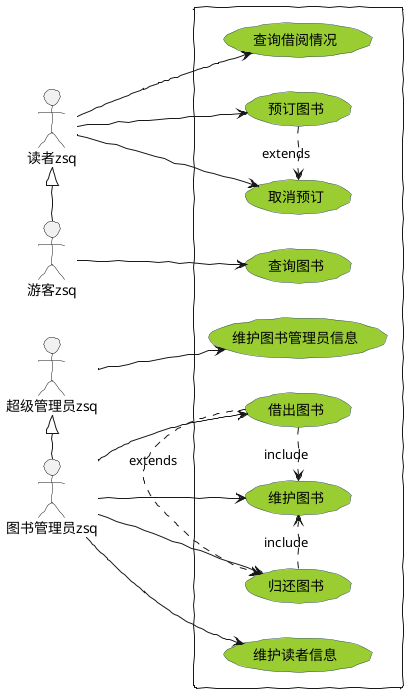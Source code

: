 @startuml


skinparam packageStyle rectangle

:超级管理员zsq: as root
:图书管理员zsq: as manage
:游客zsq: as visitor
:读者zsq: as reader

reader <|- visitor
root <|- manage
rectangle  {
	left to right direction
	manage -> (维护图书)
	manage --> (借出图书)
	manage -> (归还图书)
	manage -> (维护读者信息)

	root --> (维护图书管理员信息)


	visitor --> (查询图书)

	reader -> (查询借阅情况)
	reader -> (预订图书)
	reader -> (取消预订)

	(借出图书) .> (归还图书) : extends
	(预订图书) .> (取消预订) : extends
	(借出图书) .> (维护图书) : include
	(归还图书) .> (维护图书) : include



}

skinparam handwritten true
skinparam usecase {
	BackgroundColor YellowGreen
	BorderColor DarkSlateGray
	ArrowColor Olive
	ActorBorderColor black
	ActorFontName Courier

}
@enduml

